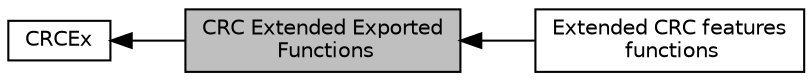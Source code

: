 digraph "CRC Extended Exported Functions"
{
  edge [fontname="Helvetica",fontsize="10",labelfontname="Helvetica",labelfontsize="10"];
  node [fontname="Helvetica",fontsize="10",shape=record];
  rankdir=LR;
  Node2 [label="Extended CRC features\l functions",height=0.2,width=0.4,color="black", fillcolor="white", style="filled",URL="$group___c_r_c_ex___exported___functions___group1.html"];
  Node0 [label="CRC Extended Exported\l Functions",height=0.2,width=0.4,color="black", fillcolor="grey75", style="filled", fontcolor="black"];
  Node1 [label="CRCEx",height=0.2,width=0.4,color="black", fillcolor="white", style="filled",URL="$group___c_r_c_ex.html",tooltip="CRC Extended HAL module driver. "];
  Node1->Node0 [shape=plaintext, dir="back", style="solid"];
  Node0->Node2 [shape=plaintext, dir="back", style="solid"];
}
